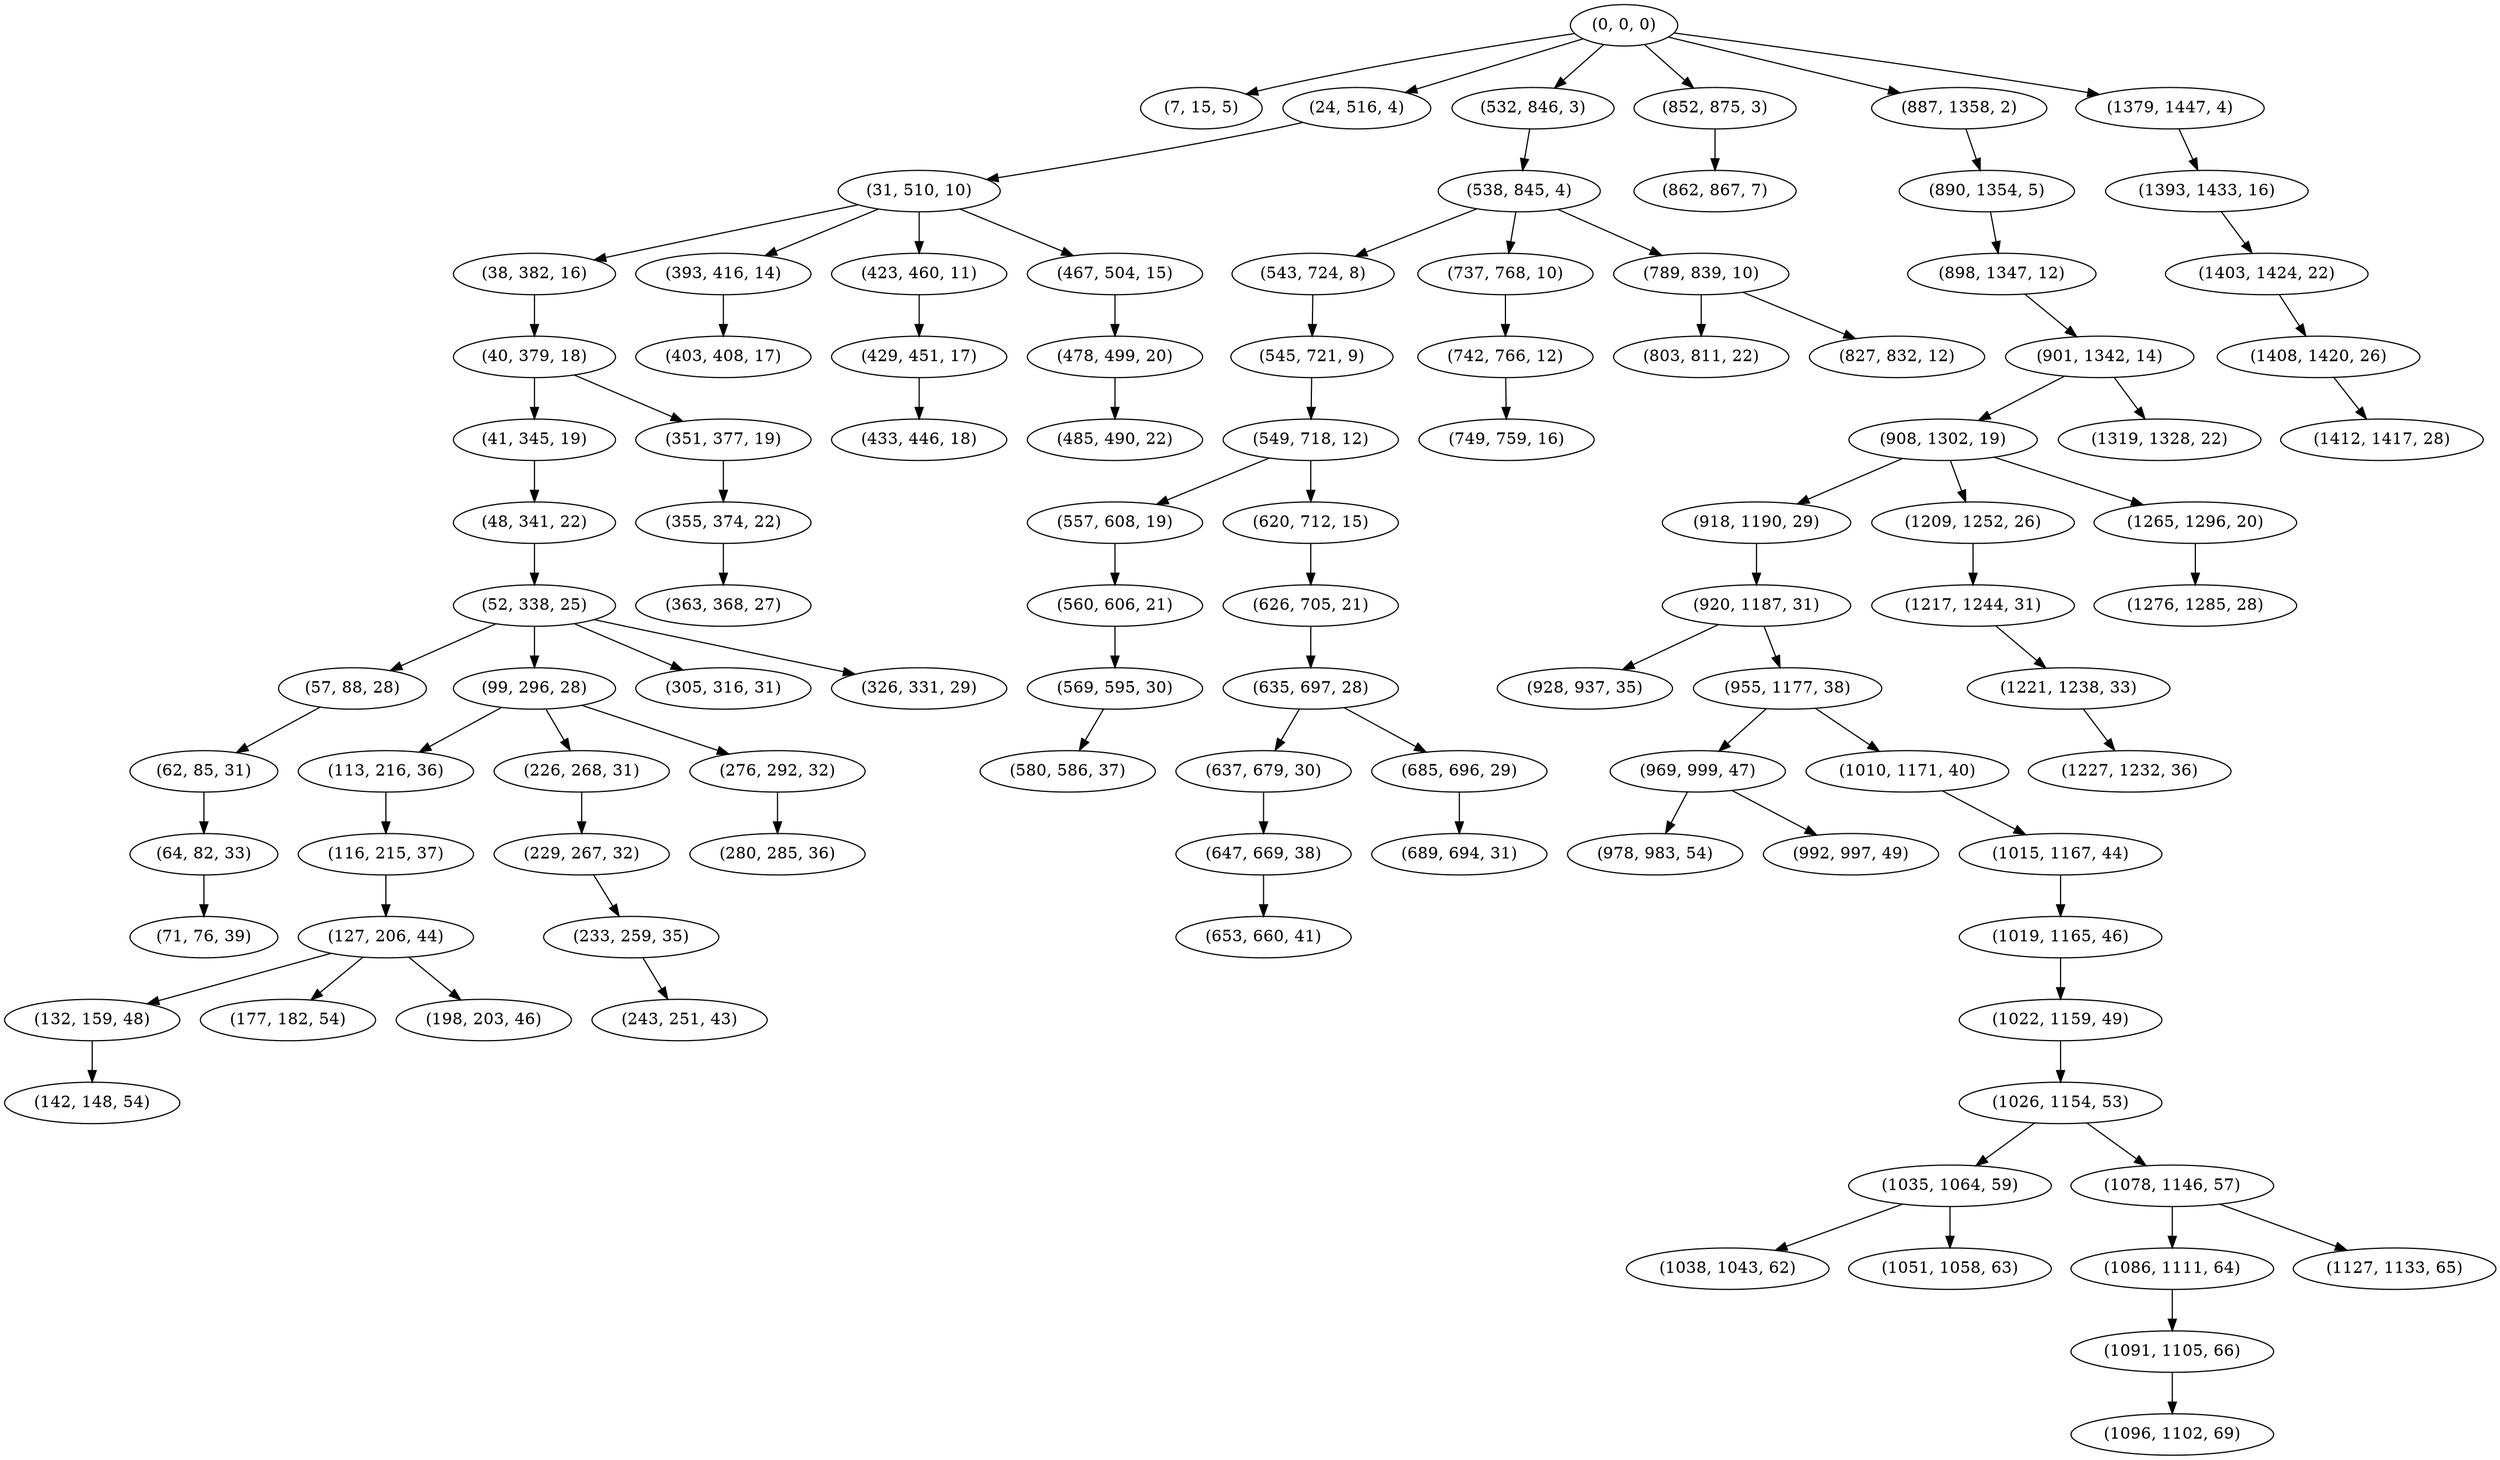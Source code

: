 digraph tree {
    "(0, 0, 0)";
    "(7, 15, 5)";
    "(24, 516, 4)";
    "(31, 510, 10)";
    "(38, 382, 16)";
    "(40, 379, 18)";
    "(41, 345, 19)";
    "(48, 341, 22)";
    "(52, 338, 25)";
    "(57, 88, 28)";
    "(62, 85, 31)";
    "(64, 82, 33)";
    "(71, 76, 39)";
    "(99, 296, 28)";
    "(113, 216, 36)";
    "(116, 215, 37)";
    "(127, 206, 44)";
    "(132, 159, 48)";
    "(142, 148, 54)";
    "(177, 182, 54)";
    "(198, 203, 46)";
    "(226, 268, 31)";
    "(229, 267, 32)";
    "(233, 259, 35)";
    "(243, 251, 43)";
    "(276, 292, 32)";
    "(280, 285, 36)";
    "(305, 316, 31)";
    "(326, 331, 29)";
    "(351, 377, 19)";
    "(355, 374, 22)";
    "(363, 368, 27)";
    "(393, 416, 14)";
    "(403, 408, 17)";
    "(423, 460, 11)";
    "(429, 451, 17)";
    "(433, 446, 18)";
    "(467, 504, 15)";
    "(478, 499, 20)";
    "(485, 490, 22)";
    "(532, 846, 3)";
    "(538, 845, 4)";
    "(543, 724, 8)";
    "(545, 721, 9)";
    "(549, 718, 12)";
    "(557, 608, 19)";
    "(560, 606, 21)";
    "(569, 595, 30)";
    "(580, 586, 37)";
    "(620, 712, 15)";
    "(626, 705, 21)";
    "(635, 697, 28)";
    "(637, 679, 30)";
    "(647, 669, 38)";
    "(653, 660, 41)";
    "(685, 696, 29)";
    "(689, 694, 31)";
    "(737, 768, 10)";
    "(742, 766, 12)";
    "(749, 759, 16)";
    "(789, 839, 10)";
    "(803, 811, 22)";
    "(827, 832, 12)";
    "(852, 875, 3)";
    "(862, 867, 7)";
    "(887, 1358, 2)";
    "(890, 1354, 5)";
    "(898, 1347, 12)";
    "(901, 1342, 14)";
    "(908, 1302, 19)";
    "(918, 1190, 29)";
    "(920, 1187, 31)";
    "(928, 937, 35)";
    "(955, 1177, 38)";
    "(969, 999, 47)";
    "(978, 983, 54)";
    "(992, 997, 49)";
    "(1010, 1171, 40)";
    "(1015, 1167, 44)";
    "(1019, 1165, 46)";
    "(1022, 1159, 49)";
    "(1026, 1154, 53)";
    "(1035, 1064, 59)";
    "(1038, 1043, 62)";
    "(1051, 1058, 63)";
    "(1078, 1146, 57)";
    "(1086, 1111, 64)";
    "(1091, 1105, 66)";
    "(1096, 1102, 69)";
    "(1127, 1133, 65)";
    "(1209, 1252, 26)";
    "(1217, 1244, 31)";
    "(1221, 1238, 33)";
    "(1227, 1232, 36)";
    "(1265, 1296, 20)";
    "(1276, 1285, 28)";
    "(1319, 1328, 22)";
    "(1379, 1447, 4)";
    "(1393, 1433, 16)";
    "(1403, 1424, 22)";
    "(1408, 1420, 26)";
    "(1412, 1417, 28)";
    "(0, 0, 0)" -> "(7, 15, 5)";
    "(0, 0, 0)" -> "(24, 516, 4)";
    "(0, 0, 0)" -> "(532, 846, 3)";
    "(0, 0, 0)" -> "(852, 875, 3)";
    "(0, 0, 0)" -> "(887, 1358, 2)";
    "(0, 0, 0)" -> "(1379, 1447, 4)";
    "(24, 516, 4)" -> "(31, 510, 10)";
    "(31, 510, 10)" -> "(38, 382, 16)";
    "(31, 510, 10)" -> "(393, 416, 14)";
    "(31, 510, 10)" -> "(423, 460, 11)";
    "(31, 510, 10)" -> "(467, 504, 15)";
    "(38, 382, 16)" -> "(40, 379, 18)";
    "(40, 379, 18)" -> "(41, 345, 19)";
    "(40, 379, 18)" -> "(351, 377, 19)";
    "(41, 345, 19)" -> "(48, 341, 22)";
    "(48, 341, 22)" -> "(52, 338, 25)";
    "(52, 338, 25)" -> "(57, 88, 28)";
    "(52, 338, 25)" -> "(99, 296, 28)";
    "(52, 338, 25)" -> "(305, 316, 31)";
    "(52, 338, 25)" -> "(326, 331, 29)";
    "(57, 88, 28)" -> "(62, 85, 31)";
    "(62, 85, 31)" -> "(64, 82, 33)";
    "(64, 82, 33)" -> "(71, 76, 39)";
    "(99, 296, 28)" -> "(113, 216, 36)";
    "(99, 296, 28)" -> "(226, 268, 31)";
    "(99, 296, 28)" -> "(276, 292, 32)";
    "(113, 216, 36)" -> "(116, 215, 37)";
    "(116, 215, 37)" -> "(127, 206, 44)";
    "(127, 206, 44)" -> "(132, 159, 48)";
    "(127, 206, 44)" -> "(177, 182, 54)";
    "(127, 206, 44)" -> "(198, 203, 46)";
    "(132, 159, 48)" -> "(142, 148, 54)";
    "(226, 268, 31)" -> "(229, 267, 32)";
    "(229, 267, 32)" -> "(233, 259, 35)";
    "(233, 259, 35)" -> "(243, 251, 43)";
    "(276, 292, 32)" -> "(280, 285, 36)";
    "(351, 377, 19)" -> "(355, 374, 22)";
    "(355, 374, 22)" -> "(363, 368, 27)";
    "(393, 416, 14)" -> "(403, 408, 17)";
    "(423, 460, 11)" -> "(429, 451, 17)";
    "(429, 451, 17)" -> "(433, 446, 18)";
    "(467, 504, 15)" -> "(478, 499, 20)";
    "(478, 499, 20)" -> "(485, 490, 22)";
    "(532, 846, 3)" -> "(538, 845, 4)";
    "(538, 845, 4)" -> "(543, 724, 8)";
    "(538, 845, 4)" -> "(737, 768, 10)";
    "(538, 845, 4)" -> "(789, 839, 10)";
    "(543, 724, 8)" -> "(545, 721, 9)";
    "(545, 721, 9)" -> "(549, 718, 12)";
    "(549, 718, 12)" -> "(557, 608, 19)";
    "(549, 718, 12)" -> "(620, 712, 15)";
    "(557, 608, 19)" -> "(560, 606, 21)";
    "(560, 606, 21)" -> "(569, 595, 30)";
    "(569, 595, 30)" -> "(580, 586, 37)";
    "(620, 712, 15)" -> "(626, 705, 21)";
    "(626, 705, 21)" -> "(635, 697, 28)";
    "(635, 697, 28)" -> "(637, 679, 30)";
    "(635, 697, 28)" -> "(685, 696, 29)";
    "(637, 679, 30)" -> "(647, 669, 38)";
    "(647, 669, 38)" -> "(653, 660, 41)";
    "(685, 696, 29)" -> "(689, 694, 31)";
    "(737, 768, 10)" -> "(742, 766, 12)";
    "(742, 766, 12)" -> "(749, 759, 16)";
    "(789, 839, 10)" -> "(803, 811, 22)";
    "(789, 839, 10)" -> "(827, 832, 12)";
    "(852, 875, 3)" -> "(862, 867, 7)";
    "(887, 1358, 2)" -> "(890, 1354, 5)";
    "(890, 1354, 5)" -> "(898, 1347, 12)";
    "(898, 1347, 12)" -> "(901, 1342, 14)";
    "(901, 1342, 14)" -> "(908, 1302, 19)";
    "(901, 1342, 14)" -> "(1319, 1328, 22)";
    "(908, 1302, 19)" -> "(918, 1190, 29)";
    "(908, 1302, 19)" -> "(1209, 1252, 26)";
    "(908, 1302, 19)" -> "(1265, 1296, 20)";
    "(918, 1190, 29)" -> "(920, 1187, 31)";
    "(920, 1187, 31)" -> "(928, 937, 35)";
    "(920, 1187, 31)" -> "(955, 1177, 38)";
    "(955, 1177, 38)" -> "(969, 999, 47)";
    "(955, 1177, 38)" -> "(1010, 1171, 40)";
    "(969, 999, 47)" -> "(978, 983, 54)";
    "(969, 999, 47)" -> "(992, 997, 49)";
    "(1010, 1171, 40)" -> "(1015, 1167, 44)";
    "(1015, 1167, 44)" -> "(1019, 1165, 46)";
    "(1019, 1165, 46)" -> "(1022, 1159, 49)";
    "(1022, 1159, 49)" -> "(1026, 1154, 53)";
    "(1026, 1154, 53)" -> "(1035, 1064, 59)";
    "(1026, 1154, 53)" -> "(1078, 1146, 57)";
    "(1035, 1064, 59)" -> "(1038, 1043, 62)";
    "(1035, 1064, 59)" -> "(1051, 1058, 63)";
    "(1078, 1146, 57)" -> "(1086, 1111, 64)";
    "(1078, 1146, 57)" -> "(1127, 1133, 65)";
    "(1086, 1111, 64)" -> "(1091, 1105, 66)";
    "(1091, 1105, 66)" -> "(1096, 1102, 69)";
    "(1209, 1252, 26)" -> "(1217, 1244, 31)";
    "(1217, 1244, 31)" -> "(1221, 1238, 33)";
    "(1221, 1238, 33)" -> "(1227, 1232, 36)";
    "(1265, 1296, 20)" -> "(1276, 1285, 28)";
    "(1379, 1447, 4)" -> "(1393, 1433, 16)";
    "(1393, 1433, 16)" -> "(1403, 1424, 22)";
    "(1403, 1424, 22)" -> "(1408, 1420, 26)";
    "(1408, 1420, 26)" -> "(1412, 1417, 28)";
}

